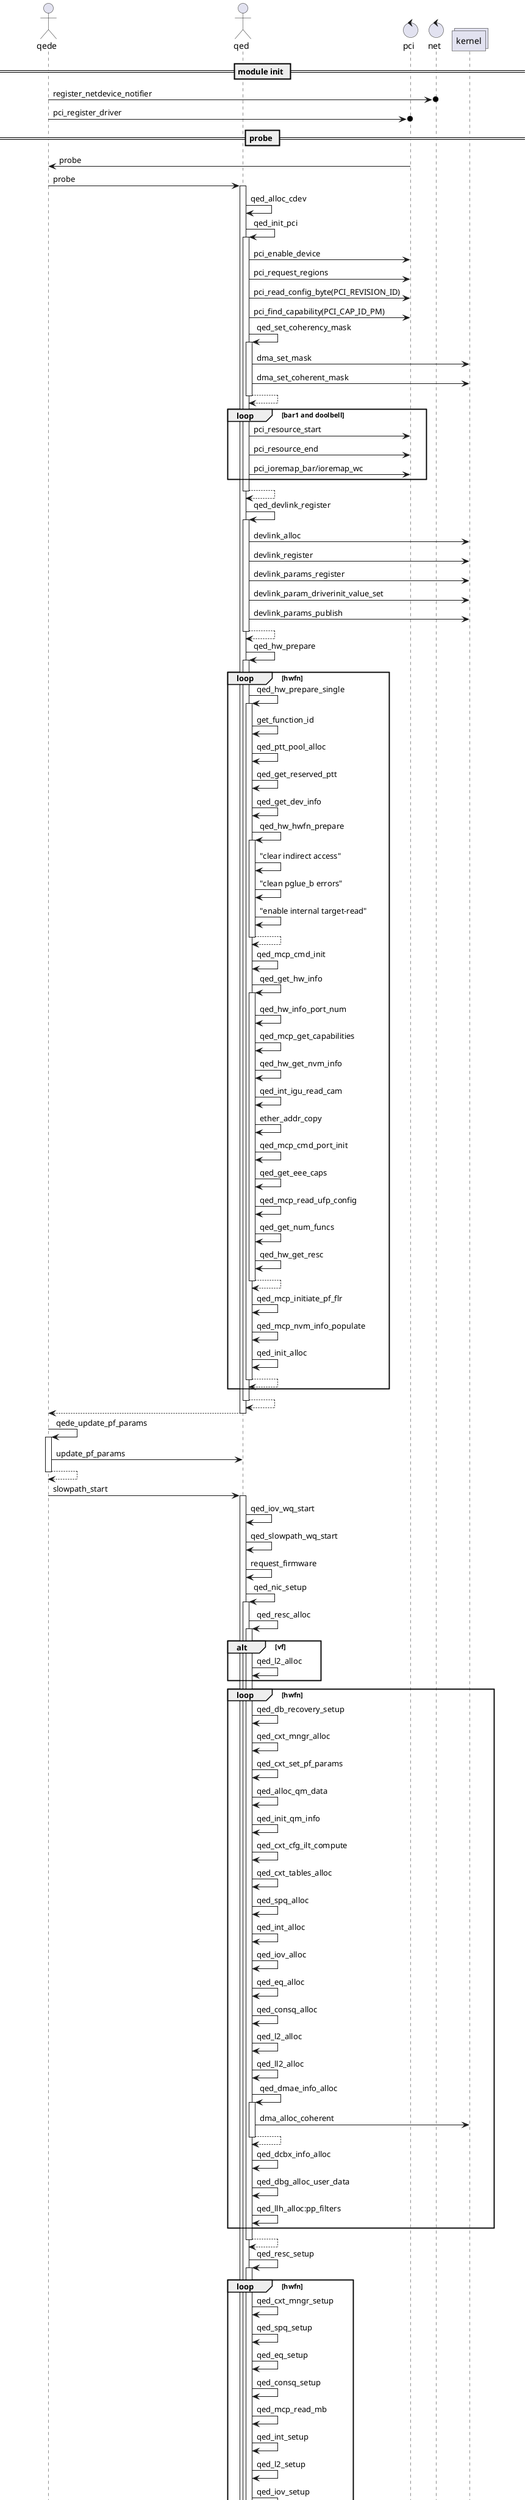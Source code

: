 @startuml
actor qede
actor qed
control pci
control net
collections kernel
== module init ==
qede ->o net : register_netdevice_notifier
qede ->o pci : pci_register_driver
== probe ==
pci -> qede : probe
qede -> qed : probe
activate qed
qed -> qed : qed_alloc_cdev
qed -> qed : qed_init_pci
activate qed
qed -> pci : pci_enable_device
qed -> pci : pci_request_regions
qed -> pci : pci_read_config_byte(PCI_REVISION_ID)
qed -> pci : pci_find_capability(PCI_CAP_ID_PM)
qed -> qed : qed_set_coherency_mask
activate qed
qed -> kernel : dma_set_mask
qed -> kernel : dma_set_coherent_mask
return
loop bar1 and doolbell
qed -> pci : pci_resource_start
qed -> pci : pci_resource_end
qed -> pci : pci_ioremap_bar/ioremap_wc
end loop
return
qed -> qed : qed_devlink_register
activate qed
qed -> kernel : devlink_alloc
qed -> kernel : devlink_register
qed -> kernel : devlink_params_register
qed -> kernel : devlink_param_driverinit_value_set
qed -> kernel : devlink_params_publish
return
qed -> qed : qed_hw_prepare
activate qed 
loop hwfn
qed -> qed : qed_hw_prepare_single
activate qed
qed -> qed : get_function_id
qed -> qed : qed_ptt_pool_alloc
qed -> qed : qed_get_reserved_ptt
qed -> qed : qed_get_dev_info
qed -> qed : qed_hw_hwfn_prepare
activate qed
qed -> qed : "clear indirect access"
qed -> qed : "clean pglue_b errors"
qed -> qed : "enable internal target-read"
return
qed -> qed : qed_mcp_cmd_init
qed -> qed : qed_get_hw_info
activate qed
qed -> qed : qed_hw_info_port_num
qed -> qed : qed_mcp_get_capabilities
qed -> qed : qed_hw_get_nvm_info
qed -> qed : qed_int_igu_read_cam
qed -> qed : ether_addr_copy
qed -> qed : qed_mcp_cmd_port_init
qed -> qed : qed_get_eee_caps
qed -> qed : qed_mcp_read_ufp_config
qed -> qed : qed_get_num_funcs
qed -> qed : qed_hw_get_resc
return
qed -> qed : qed_mcp_initiate_pf_flr
qed -> qed : qed_mcp_nvm_info_populate
qed -> qed : qed_init_alloc
return
end loop
return
return
qede -> qede : qede_update_pf_params
activate qede
qede -> qed : update_pf_params
return
qede -> qed : slowpath_start
activate qed
qed -> qed : qed_iov_wq_start
qed -> qed : qed_slowpath_wq_start
qed -> qed : request_firmware
qed -> qed : qed_nic_setup
activate qed
qed -> qed : qed_resc_alloc
activate qed
alt vf
qed -> qed : qed_l2_alloc
end alt
loop hwfn
qed -> qed : qed_db_recovery_setup
qed -> qed : qed_cxt_mngr_alloc
qed -> qed : qed_cxt_set_pf_params
qed -> qed : qed_alloc_qm_data
qed -> qed : qed_init_qm_info
qed -> qed : qed_cxt_cfg_ilt_compute
qed -> qed : qed_cxt_tables_alloc
qed -> qed : qed_spq_alloc
qed -> qed : qed_int_alloc
qed -> qed : qed_iov_alloc
qed -> qed : qed_eq_alloc
qed -> qed : qed_consq_alloc
qed -> qed : qed_l2_alloc
qed -> qed : qed_ll2_alloc
qed -> qed : qed_dmae_info_alloc
activate qed
qed -> kernel : dma_alloc_coherent
return
qed -> qed : qed_dcbx_info_alloc
qed -> qed : qed_dbg_alloc_user_data
qed -> qed : qed_llh_alloc:pp_filters
end loop
return
qed -> qed : qed_resc_setup
activate qed
loop hwfn
qed -> qed : qed_cxt_mngr_setup
qed -> qed : qed_spq_setup
qed -> qed : qed_eq_setup
qed -> qed : qed_consq_setup
qed -> qed : qed_mcp_read_mb
qed -> qed : qed_int_setup
qed -> qed : qed_l2_setup
qed -> qed : qed_iov_setup
qed -> qed : qed_ll2_setup
end loop
return
return
qed -> qed : qed_slowpath_setup_int
qed -> qed : qed_alloc_stream_mem
qed -> qed : qed_hw_init
activate qed
qed -> qed : qed_init_fw_data
loop hwfn
qed -> qed : qed_calc_hw_mode
qed -> qed : qed_fill_load_req_params
qed -> qed : qed_mcp_load_req
qed -> qed : qed_mcp_set_capabilities
qed -> qed : qed_reset_mb_shadow
qed -> qed : qed_pglueb_rbc_attn_handler
qed -> qed : qed_pglueb_set_pfid_enable
qed -> qed : qed_pglueb_clear_err
alt load_code = LOAD_ENGINE
qed -> qed : qed_hw_init_common
else load_code = LOAD_PORT
qed -> qed : qed_hw_init_port
else load_code = LOAD_FUNCTION
qed -> qed : qed_hw_init_pf
end alt
qed -> qed : qed_mcp_load_done
end loop
return
qed -> qed : qed_ll2_alloc_if
qed -> qed : qed_mcp_send_drv_version
qed -> qed : qed_reset_vport_stats
return
qede -> qed : fill_dev_info
qede -> qede : qede_alloc_etherdev
activate qede
qede ->o net : alloc_etherdev_mqs
qede -> qede : "prepare qede_dev" 
return
qede -> qede : qede_init_ndev
qede -> qede : qede_rdma_dev_add
qede -> qede : INIT_DELAYED_WORK(qede_sp_task)
qede -> net : register_netdev
qede -> qed : set_name
qede -> qede : qede_ptp_enale
qede -> qed : register_ops
qede -> qede : qede_set_dcbnl_ops
qede -> qede : qede_log_probe
== ndo open (ifconfig xxx up) ==
qede -> net : netif_carrier_off
qede -> qed : set_power_state
qede -> qede : qede_load
activate qede
qede -> qede : qede_set_num_queues
activate qede 
qede -> net : netif_get_num_default_rss_queues
qede -> qede : "calculate rss number"
qede -> qed : set_fp_int
return
qede -> qede : qede_alloc_fp_array
qede -> qede : qede_init_fp
qede -> qede : qede_alloc_mem_load
qede -> qede : qede_set_real_num_queues
activate qede
qede -> net : netif_set_real_num_tx_queues
qede -> net : netif_set_real_num_rx_queues
return
qede -> qede : qede_alloc_arfs
qede -> qede : qede_napi_add_enable
activate qede
loop queues
qede -> net : netif_napi_add(qede_poll)
qede -> net : napi_enble
end
return
qede -> qede : qede_setup_irqs
activate qede
qede -> qed : get_fp_int
qede -> qede : qede_req_msix_irqs
activate qede
loop queues
alt RFS_ACCEL
qede -> kernel : irq_cpu_rmap_add
end
qede -> kernel : request_irq(qede_msix_fp_int)
end
return
return
qede -> qede : qede_start_queues
activate qede
qede -> qed : vport_start
activate qed
qed -> qed : <<TBD>>
return
loop queues
alt RX
qede -> qed : qed_chain_get_pbl_phys
qede -> qed : qed_chain_get_page_cnt
qede -> qed : q_rx_start 
activate qed
qed -> qed : <<TBD>>
return
qede -> qede : qede_update_rx_prod
else XDP
qede -> qede : qede_start_txq
qede -> kernel : bpf_prog_add
else TX
loop cos in txq
qede -> qede : qede_start_txq
activate qed
qed -> qed : <<TBD>>
return
end loop
end alt
end loop
qede -> qede : qede_fill_rss_params
qede -> qed : vport_update
activate qed
qed -> qed : <<TBD>>
return
return
qede -> qede : qede_setup_tc
activate qede
qede -> net : netdev_reset_tc
qede -> net : netdev_set_num_tc
loop cos in txq
qede -> net : netdev_set_tc_queue
end
return
qede -> qede : qede_configure_vlan_filers
qede -> qed : set_link
activate qed
qed -> qed : <<TBD>>
return
return
qede -> net : upd_tunnel_get_rx_info
qede -> qed : update_drv_state
== interrupt ==
pci -> qede : qede_msix_fp_int
activate qede
qede -> qed : qed_sb_ack
qede -> net : napi_schedule_irqoff
net -> qede : qede_poll
activate qede
loop cos in txq
qede -> qede : qede_txq_has_work
qede -> qede : qede_tx_int
activate qede
qede -> net : netdev_get_tx_queue
loop pkt
qede -> qede : qede_free_tx_pkt
activate qede
qede -> qed : qed_chain_consume -> first_bd
qede -> kernel : dma_unmap_single(DMA_TO_DEVICE)
loop frags in skb
qede -> qed : qed_chain_consume
qede -> kernel : dma_unmap_page(DMA_TO_DEVICE)
end loop
loop bds
qede -> qed : qed_chain_consume
end loop
qede -> net : dev_kfree_skb_any
return
end loop
qede -> net : netdev_tx_completed_queue
alt netif_tx_queue_stopped
alt qed_chain_get_elem_left(tx_pbl) >= MAX_SKB_FRAGS + 1 
qede -> net : __netif_tx_lock
qede -> net : netif_tx_wake_queue
qede -> net : __netif_tx_unlock
end alt
end alt
return
end loop
qede -> qede : qede_txq_has_work(xdp_tx)
qede -> qede : qede_xdp_tx_int
activate qede
loop consumes
qede -> qed : qed_chain_consume
qede -> kernel : dma_unmap_page(DMA_BIDIRECTIONAL)
qede -> kernel : __free_page
end loop
return
qede -> qede : qede_has_rx_work
qede -> qede : qede_rx_int
activate qede
qede -> qed : qed_chain_get_cons_idx
loop consums
qede -> qede : qede_rx_process_cqe
activate qede
qede -> qed : qed_chain_consume(rx_comp_ring) -> cqe
alt CQE_TYPE_SLOW_PATH
qede -> qede : eth_cqe_completion
else !CQE_TYPE_REGULAR
qede -> qede : qede_rx_process_tpa_cqe
else
alt xdp_prog
qede -> qede : qede_rx_xdp
else
qede -> qede : "get 1st bd(block data??) from sw_rx_ring"
qede -> qede : "get len and pad from cqe"
qede -> qede : qede_check_csum
qede -> qede : qede_rx_build_skb
activate qede
alt small frames
qede -> net : netdev_alloc_skb
qede -> net : skb_reserve
qede -> net : skb_put_data
qede -> qede : qed_reuse_page
else
qede -> qede : qede_build_skb
activate qede 
qede -> kernel : build_skb
qede -> kernel : skb_reserve
qede -> kernel : skb_put
return
qede -> qede : qede_realloc_rx_buffer
activate qede
alt reach end of page 
qede -> qede : qede_alloc_rx_buffer
activate qede
qede -> kernel : alloc_pages
qede -> kernel : dma_map_page
qede -> qed : qed_chain_produce(rx_bd_ring)
return
qede -> kernel : dma_unmap_page
else page can be reuse
qede -> kernel : page_ref_inc
qede -> qede : qede_reuse_page
end alt
return
end alt
qede -> qede : qede_rx_bd_ring_consume(rx_bd_ring)
return
alt more bd 
qede -> qede : qede_rx_build_jumbo
activate qede
loop fragments
qede -> qede : qede_alloc_rx_buffer
qede -> qede : "get bd from sw_rx_ring"
qede -> qede : qede_rx_bd_ring_consume
qede -> kernel : dma_unmap_page(DMA_FROM_DEVICE)
qede -> net : skb_fill_page_desc
end
return
end alt
qede -> qede : "set protocol"
qede -> qede : qede_get_rxhash
qede -> qede : qede_set_skb_csum
qede -> qede : skb_record_rx_queue
qede -> qede : qede_ptp_record_rx_ts
qede -> qede : qede_skb_receive
activate qede
qede -> net : __vlan_hwaccel_put_tag
qede -> net : napi_gro_receive
return
end alt
end alt
return
qede -> qed : qed_chain_recycle_consumed
end loop
alt need alloc
qede -> qede : qede_alloc_rx_buffer
end alt
qede -> qede : qede_update_rx_prod
return
alt rx_work_done < budget
alt qede_poll_is_more_work
qede -> net : napi_complete_done
qede -> qed : qed_sb_ack(IGU_INT_ENABLE)
end alt
end alt
alt xdp_xmit
qede -> qed : qed_chain_get_prod_idx
qede -> qede : qede_update_tx_producer
end alt
return
return
== transmit ==
net -> qede : ndo_start_xmit
qede -> qede : qede_start_xmit
activate qede
qede -> net : skb_get_queue_mapping
qede -> net : netdev_get_tx_queue
qede -> qede : qede_xmit_type
qede -> qede : "fill entry in sw_tx_ring"
qede -> qed : qed_chain_produce(tx_pbl) -> first_bd
qede -> qede : qede_ptp_tx_ts
qede -> kernel : dma_map_single(DMA_TO_DEVICE)
alt have ipv6 extension or LSO
qede -> qed : qed_chain_produce(tx_pbl) -> second_bd
qede -> qed : qed_chain_produce(tx_pbl) -> third_bd
end alt
alt vlan
qede -> qede : "set vlan info in first_bd"
end alt
alt checksum in upper stack
qede -> qede : :set bitfields in first_bd"
alt have ipv6 extension
qede -> qede : qede_set_params_for_ipv6_ext
end alt
end alt
alt LSO
qede -> qede : "set bitfields in first_bd"
qede -> qede : "set data.lso_mss in third_bd"
qede -> qede : "set bitfields in third_bd"
qede -> qede : qede_get_skb_hlen()->hlen
alt skb_headlen() > hlen
qede -> qede : "split bd"
end alt
end alt
loop fragments
qede -> qede : map_frag_to_bd
activate qede
qede -> net : skb_frag_dma_map(DMA_TO_DEVICE)
return
end loop
qede -> net : netdev_tx_sent_queue
qede -> net : skb_tx_timestamp
qede -> qede : "advance sw_tx_prod"
alt !netdev_xmit_more or netif_xmit_stopped
qede -> qede : qede_update_tx_producer
activate qede
qede -> qede : writel(doorbell_addr)
return
end alt
alt qed_chain_get_elem_left() < MAX_SKB_FRAGS + 1
alt netdev_xmit_more
qede -> qede : qede_update_tx_producer
end alt
qede -> net : netif_tx_stop_queue
alt qed_chain_get_elem_left() >= MAX_SKB_FRAGS + 1
qede -> net : netif_tx_wake_queue
end alt
end alt
return
@enduml
